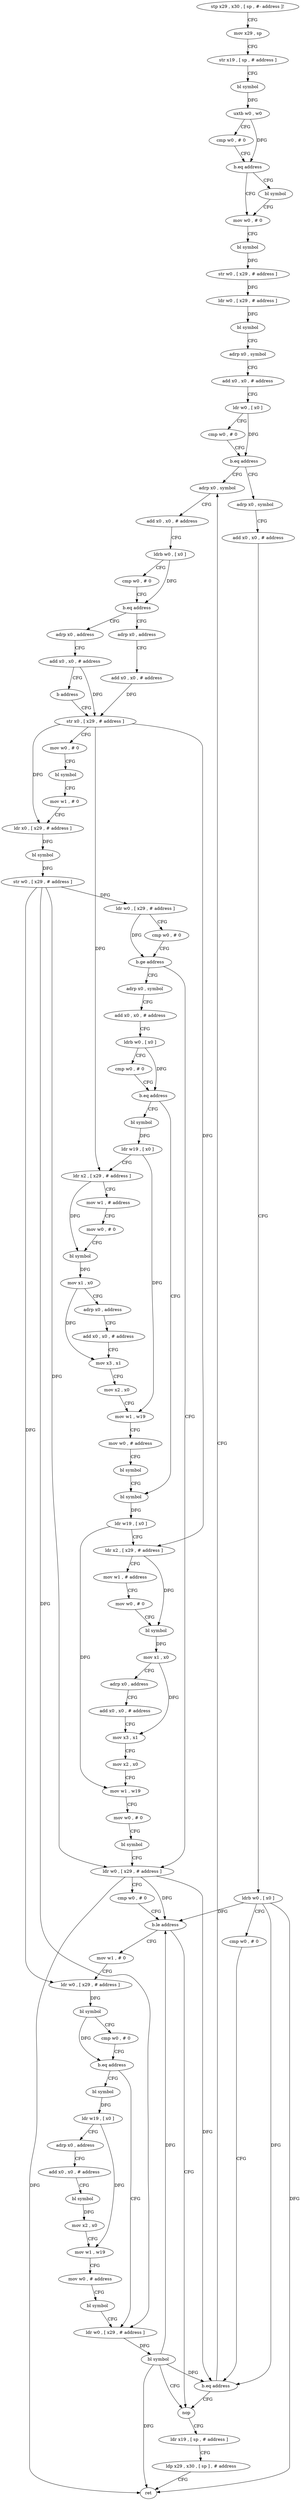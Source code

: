 digraph "func" {
"4211508" [label = "stp x29 , x30 , [ sp , #- address ]!" ]
"4211512" [label = "mov x29 , sp" ]
"4211516" [label = "str x19 , [ sp , # address ]" ]
"4211520" [label = "bl symbol" ]
"4211524" [label = "uxtb w0 , w0" ]
"4211528" [label = "cmp w0 , # 0" ]
"4211532" [label = "b.eq address" ]
"4211540" [label = "mov w0 , # 0" ]
"4211536" [label = "bl symbol" ]
"4211544" [label = "bl symbol" ]
"4211548" [label = "str w0 , [ x29 , # address ]" ]
"4211552" [label = "ldr w0 , [ x29 , # address ]" ]
"4211556" [label = "bl symbol" ]
"4211560" [label = "adrp x0 , symbol" ]
"4211564" [label = "add x0 , x0 , # address" ]
"4211568" [label = "ldr w0 , [ x0 ]" ]
"4211572" [label = "cmp w0 , # 0" ]
"4211576" [label = "b.eq address" ]
"4211600" [label = "adrp x0 , symbol" ]
"4211580" [label = "adrp x0 , symbol" ]
"4211604" [label = "add x0 , x0 , # address" ]
"4211608" [label = "ldrb w0 , [ x0 ]" ]
"4211612" [label = "cmp w0 , # 0" ]
"4211616" [label = "b.eq address" ]
"4211632" [label = "adrp x0 , address" ]
"4211620" [label = "adrp x0 , address" ]
"4211584" [label = "add x0 , x0 , # address" ]
"4211588" [label = "ldrb w0 , [ x0 ]" ]
"4211592" [label = "cmp w0 , # 0" ]
"4211596" [label = "b.eq address" ]
"4211888" [label = "nop" ]
"4211636" [label = "add x0 , x0 , # address" ]
"4211640" [label = "str x0 , [ x29 , # address ]" ]
"4211624" [label = "add x0 , x0 , # address" ]
"4211628" [label = "b address" ]
"4211892" [label = "ldr x19 , [ sp , # address ]" ]
"4211896" [label = "ldp x29 , x30 , [ sp ] , # address" ]
"4211900" [label = "ret" ]
"4211812" [label = "ldr w0 , [ x29 , # address ]" ]
"4211816" [label = "cmp w0 , # 0" ]
"4211820" [label = "b.le address" ]
"4211824" [label = "mov w1 , # 0" ]
"4211680" [label = "adrp x0 , symbol" ]
"4211684" [label = "add x0 , x0 , # address" ]
"4211688" [label = "ldrb w0 , [ x0 ]" ]
"4211692" [label = "cmp w0 , # 0" ]
"4211696" [label = "b.eq address" ]
"4211756" [label = "bl symbol" ]
"4211700" [label = "bl symbol" ]
"4211644" [label = "mov w0 , # 0" ]
"4211648" [label = "bl symbol" ]
"4211652" [label = "mov w1 , # 0" ]
"4211656" [label = "ldr x0 , [ x29 , # address ]" ]
"4211660" [label = "bl symbol" ]
"4211664" [label = "str w0 , [ x29 , # address ]" ]
"4211668" [label = "ldr w0 , [ x29 , # address ]" ]
"4211672" [label = "cmp w0 , # 0" ]
"4211676" [label = "b.ge address" ]
"4211828" [label = "ldr w0 , [ x29 , # address ]" ]
"4211832" [label = "bl symbol" ]
"4211836" [label = "cmp w0 , # 0" ]
"4211840" [label = "b.eq address" ]
"4211880" [label = "ldr w0 , [ x29 , # address ]" ]
"4211844" [label = "bl symbol" ]
"4211760" [label = "ldr w19 , [ x0 ]" ]
"4211764" [label = "ldr x2 , [ x29 , # address ]" ]
"4211768" [label = "mov w1 , # address" ]
"4211772" [label = "mov w0 , # 0" ]
"4211776" [label = "bl symbol" ]
"4211780" [label = "mov x1 , x0" ]
"4211784" [label = "adrp x0 , address" ]
"4211788" [label = "add x0 , x0 , # address" ]
"4211792" [label = "mov x3 , x1" ]
"4211796" [label = "mov x2 , x0" ]
"4211800" [label = "mov w1 , w19" ]
"4211804" [label = "mov w0 , # 0" ]
"4211808" [label = "bl symbol" ]
"4211704" [label = "ldr w19 , [ x0 ]" ]
"4211708" [label = "ldr x2 , [ x29 , # address ]" ]
"4211712" [label = "mov w1 , # address" ]
"4211716" [label = "mov w0 , # 0" ]
"4211720" [label = "bl symbol" ]
"4211724" [label = "mov x1 , x0" ]
"4211728" [label = "adrp x0 , address" ]
"4211732" [label = "add x0 , x0 , # address" ]
"4211736" [label = "mov x3 , x1" ]
"4211740" [label = "mov x2 , x0" ]
"4211744" [label = "mov w1 , w19" ]
"4211748" [label = "mov w0 , # address" ]
"4211752" [label = "bl symbol" ]
"4211884" [label = "bl symbol" ]
"4211848" [label = "ldr w19 , [ x0 ]" ]
"4211852" [label = "adrp x0 , address" ]
"4211856" [label = "add x0 , x0 , # address" ]
"4211860" [label = "bl symbol" ]
"4211864" [label = "mov x2 , x0" ]
"4211868" [label = "mov w1 , w19" ]
"4211872" [label = "mov w0 , # address" ]
"4211876" [label = "bl symbol" ]
"4211508" -> "4211512" [ label = "CFG" ]
"4211512" -> "4211516" [ label = "CFG" ]
"4211516" -> "4211520" [ label = "CFG" ]
"4211520" -> "4211524" [ label = "DFG" ]
"4211524" -> "4211528" [ label = "CFG" ]
"4211524" -> "4211532" [ label = "DFG" ]
"4211528" -> "4211532" [ label = "CFG" ]
"4211532" -> "4211540" [ label = "CFG" ]
"4211532" -> "4211536" [ label = "CFG" ]
"4211540" -> "4211544" [ label = "CFG" ]
"4211536" -> "4211540" [ label = "CFG" ]
"4211544" -> "4211548" [ label = "DFG" ]
"4211548" -> "4211552" [ label = "DFG" ]
"4211552" -> "4211556" [ label = "DFG" ]
"4211556" -> "4211560" [ label = "CFG" ]
"4211560" -> "4211564" [ label = "CFG" ]
"4211564" -> "4211568" [ label = "CFG" ]
"4211568" -> "4211572" [ label = "CFG" ]
"4211568" -> "4211576" [ label = "DFG" ]
"4211572" -> "4211576" [ label = "CFG" ]
"4211576" -> "4211600" [ label = "CFG" ]
"4211576" -> "4211580" [ label = "CFG" ]
"4211600" -> "4211604" [ label = "CFG" ]
"4211580" -> "4211584" [ label = "CFG" ]
"4211604" -> "4211608" [ label = "CFG" ]
"4211608" -> "4211612" [ label = "CFG" ]
"4211608" -> "4211616" [ label = "DFG" ]
"4211612" -> "4211616" [ label = "CFG" ]
"4211616" -> "4211632" [ label = "CFG" ]
"4211616" -> "4211620" [ label = "CFG" ]
"4211632" -> "4211636" [ label = "CFG" ]
"4211620" -> "4211624" [ label = "CFG" ]
"4211584" -> "4211588" [ label = "CFG" ]
"4211588" -> "4211592" [ label = "CFG" ]
"4211588" -> "4211596" [ label = "DFG" ]
"4211588" -> "4211900" [ label = "DFG" ]
"4211588" -> "4211820" [ label = "DFG" ]
"4211592" -> "4211596" [ label = "CFG" ]
"4211596" -> "4211888" [ label = "CFG" ]
"4211596" -> "4211600" [ label = "CFG" ]
"4211888" -> "4211892" [ label = "CFG" ]
"4211636" -> "4211640" [ label = "DFG" ]
"4211640" -> "4211644" [ label = "CFG" ]
"4211640" -> "4211656" [ label = "DFG" ]
"4211640" -> "4211764" [ label = "DFG" ]
"4211640" -> "4211708" [ label = "DFG" ]
"4211624" -> "4211628" [ label = "CFG" ]
"4211624" -> "4211640" [ label = "DFG" ]
"4211628" -> "4211640" [ label = "CFG" ]
"4211892" -> "4211896" [ label = "CFG" ]
"4211896" -> "4211900" [ label = "CFG" ]
"4211812" -> "4211816" [ label = "CFG" ]
"4211812" -> "4211596" [ label = "DFG" ]
"4211812" -> "4211900" [ label = "DFG" ]
"4211812" -> "4211820" [ label = "DFG" ]
"4211816" -> "4211820" [ label = "CFG" ]
"4211820" -> "4211888" [ label = "CFG" ]
"4211820" -> "4211824" [ label = "CFG" ]
"4211824" -> "4211828" [ label = "CFG" ]
"4211680" -> "4211684" [ label = "CFG" ]
"4211684" -> "4211688" [ label = "CFG" ]
"4211688" -> "4211692" [ label = "CFG" ]
"4211688" -> "4211696" [ label = "DFG" ]
"4211692" -> "4211696" [ label = "CFG" ]
"4211696" -> "4211756" [ label = "CFG" ]
"4211696" -> "4211700" [ label = "CFG" ]
"4211756" -> "4211760" [ label = "DFG" ]
"4211700" -> "4211704" [ label = "DFG" ]
"4211644" -> "4211648" [ label = "CFG" ]
"4211648" -> "4211652" [ label = "CFG" ]
"4211652" -> "4211656" [ label = "CFG" ]
"4211656" -> "4211660" [ label = "DFG" ]
"4211660" -> "4211664" [ label = "DFG" ]
"4211664" -> "4211668" [ label = "DFG" ]
"4211664" -> "4211812" [ label = "DFG" ]
"4211664" -> "4211828" [ label = "DFG" ]
"4211664" -> "4211880" [ label = "DFG" ]
"4211668" -> "4211672" [ label = "CFG" ]
"4211668" -> "4211676" [ label = "DFG" ]
"4211672" -> "4211676" [ label = "CFG" ]
"4211676" -> "4211812" [ label = "CFG" ]
"4211676" -> "4211680" [ label = "CFG" ]
"4211828" -> "4211832" [ label = "DFG" ]
"4211832" -> "4211836" [ label = "CFG" ]
"4211832" -> "4211840" [ label = "DFG" ]
"4211836" -> "4211840" [ label = "CFG" ]
"4211840" -> "4211880" [ label = "CFG" ]
"4211840" -> "4211844" [ label = "CFG" ]
"4211880" -> "4211884" [ label = "DFG" ]
"4211844" -> "4211848" [ label = "DFG" ]
"4211760" -> "4211764" [ label = "CFG" ]
"4211760" -> "4211800" [ label = "DFG" ]
"4211764" -> "4211768" [ label = "CFG" ]
"4211764" -> "4211776" [ label = "DFG" ]
"4211768" -> "4211772" [ label = "CFG" ]
"4211772" -> "4211776" [ label = "CFG" ]
"4211776" -> "4211780" [ label = "DFG" ]
"4211780" -> "4211784" [ label = "CFG" ]
"4211780" -> "4211792" [ label = "DFG" ]
"4211784" -> "4211788" [ label = "CFG" ]
"4211788" -> "4211792" [ label = "CFG" ]
"4211792" -> "4211796" [ label = "CFG" ]
"4211796" -> "4211800" [ label = "CFG" ]
"4211800" -> "4211804" [ label = "CFG" ]
"4211804" -> "4211808" [ label = "CFG" ]
"4211808" -> "4211812" [ label = "CFG" ]
"4211704" -> "4211708" [ label = "CFG" ]
"4211704" -> "4211744" [ label = "DFG" ]
"4211708" -> "4211712" [ label = "CFG" ]
"4211708" -> "4211720" [ label = "DFG" ]
"4211712" -> "4211716" [ label = "CFG" ]
"4211716" -> "4211720" [ label = "CFG" ]
"4211720" -> "4211724" [ label = "DFG" ]
"4211724" -> "4211728" [ label = "CFG" ]
"4211724" -> "4211736" [ label = "DFG" ]
"4211728" -> "4211732" [ label = "CFG" ]
"4211732" -> "4211736" [ label = "CFG" ]
"4211736" -> "4211740" [ label = "CFG" ]
"4211740" -> "4211744" [ label = "CFG" ]
"4211744" -> "4211748" [ label = "CFG" ]
"4211748" -> "4211752" [ label = "CFG" ]
"4211752" -> "4211756" [ label = "CFG" ]
"4211884" -> "4211888" [ label = "CFG" ]
"4211884" -> "4211596" [ label = "DFG" ]
"4211884" -> "4211820" [ label = "DFG" ]
"4211884" -> "4211900" [ label = "DFG" ]
"4211848" -> "4211852" [ label = "CFG" ]
"4211848" -> "4211868" [ label = "DFG" ]
"4211852" -> "4211856" [ label = "CFG" ]
"4211856" -> "4211860" [ label = "CFG" ]
"4211860" -> "4211864" [ label = "DFG" ]
"4211864" -> "4211868" [ label = "CFG" ]
"4211868" -> "4211872" [ label = "CFG" ]
"4211872" -> "4211876" [ label = "CFG" ]
"4211876" -> "4211880" [ label = "CFG" ]
}
